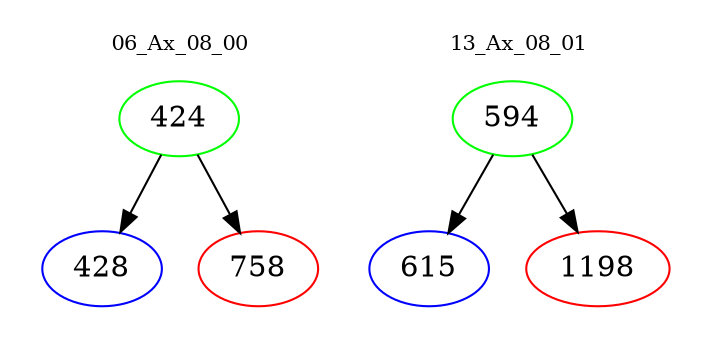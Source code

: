 digraph{
subgraph cluster_0 {
color = white
label = "06_Ax_08_00";
fontsize=10;
T0_424 [label="424", color="green"]
T0_424 -> T0_428 [color="black"]
T0_428 [label="428", color="blue"]
T0_424 -> T0_758 [color="black"]
T0_758 [label="758", color="red"]
}
subgraph cluster_1 {
color = white
label = "13_Ax_08_01";
fontsize=10;
T1_594 [label="594", color="green"]
T1_594 -> T1_615 [color="black"]
T1_615 [label="615", color="blue"]
T1_594 -> T1_1198 [color="black"]
T1_1198 [label="1198", color="red"]
}
}
